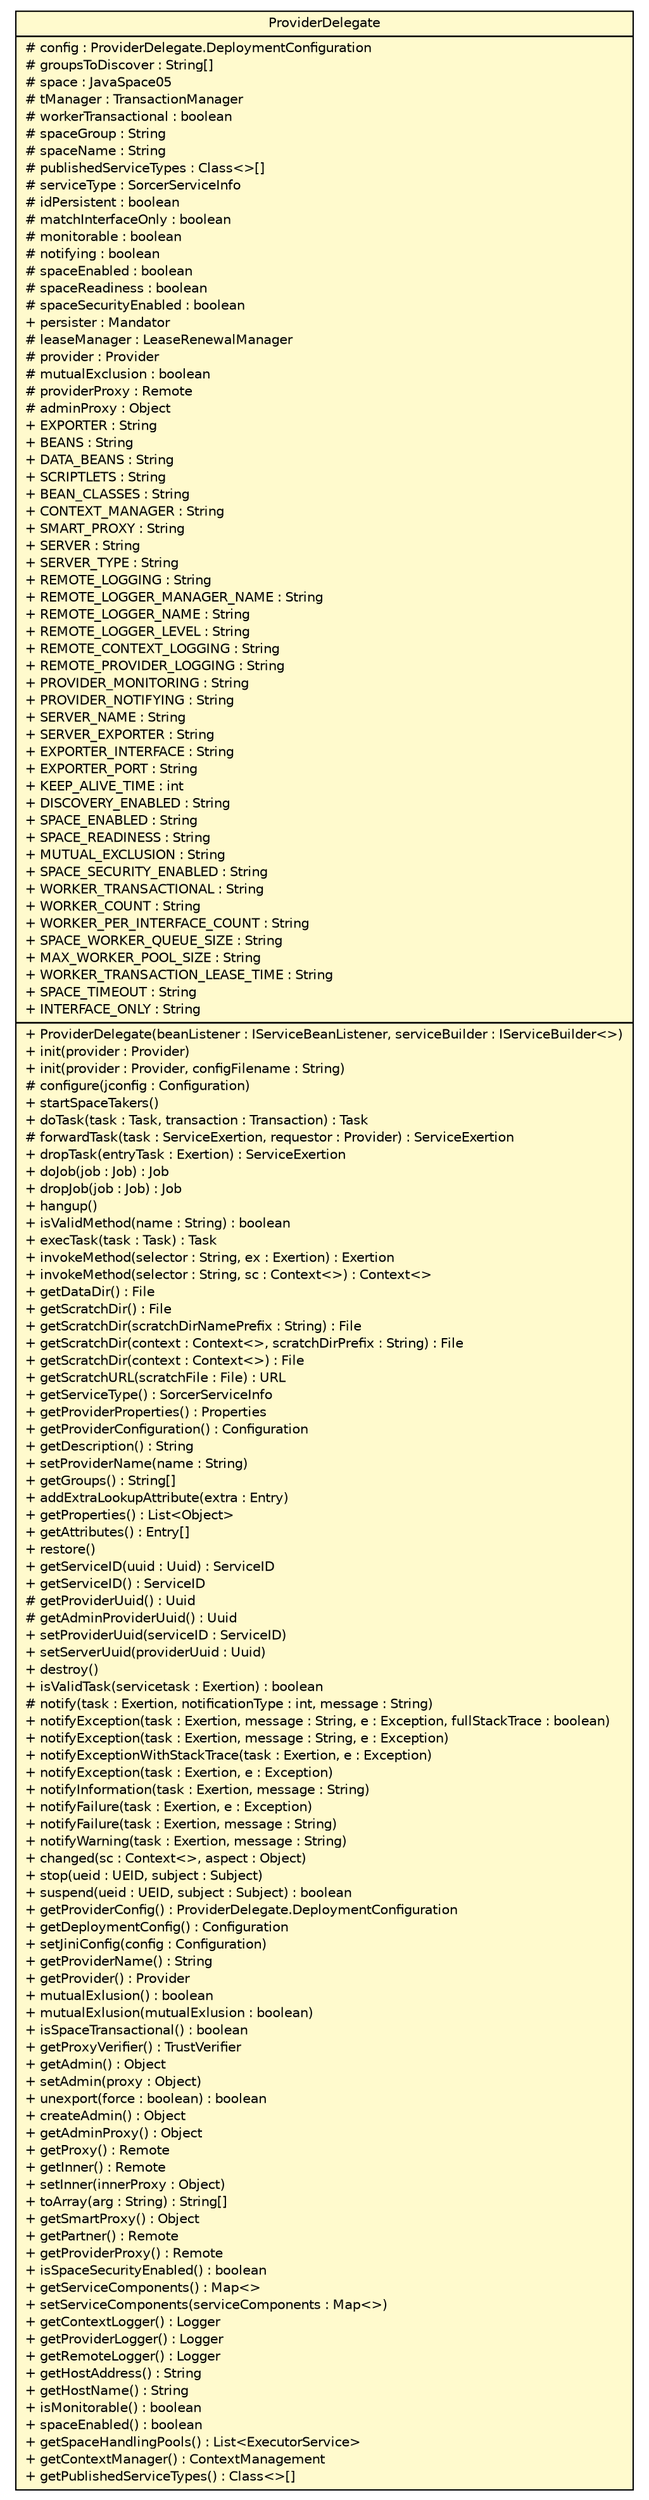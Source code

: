 #!/usr/local/bin/dot
#
# Class diagram 
# Generated by UMLGraph version R5_6 (http://www.umlgraph.org/)
#

digraph G {
	edge [fontname="Helvetica",fontsize=10,labelfontname="Helvetica",labelfontsize=10];
	node [fontname="Helvetica",fontsize=10,shape=plaintext];
	nodesep=0.25;
	ranksep=0.5;
	// sorcer.core.provider.ProviderDelegate
	c404387 [label=<<table title="sorcer.core.provider.ProviderDelegate" border="0" cellborder="1" cellspacing="0" cellpadding="2" port="p" bgcolor="lemonChiffon" href="./ProviderDelegate.html">
		<tr><td><table border="0" cellspacing="0" cellpadding="1">
<tr><td align="center" balign="center"> ProviderDelegate </td></tr>
		</table></td></tr>
		<tr><td><table border="0" cellspacing="0" cellpadding="1">
<tr><td align="left" balign="left"> # config : ProviderDelegate.DeploymentConfiguration </td></tr>
<tr><td align="left" balign="left"> # groupsToDiscover : String[] </td></tr>
<tr><td align="left" balign="left"> # space : JavaSpace05 </td></tr>
<tr><td align="left" balign="left"> # tManager : TransactionManager </td></tr>
<tr><td align="left" balign="left"> # workerTransactional : boolean </td></tr>
<tr><td align="left" balign="left"> # spaceGroup : String </td></tr>
<tr><td align="left" balign="left"> # spaceName : String </td></tr>
<tr><td align="left" balign="left"> # publishedServiceTypes : Class&lt;&gt;[] </td></tr>
<tr><td align="left" balign="left"> # serviceType : SorcerServiceInfo </td></tr>
<tr><td align="left" balign="left"> # idPersistent : boolean </td></tr>
<tr><td align="left" balign="left"> # matchInterfaceOnly : boolean </td></tr>
<tr><td align="left" balign="left"> # monitorable : boolean </td></tr>
<tr><td align="left" balign="left"> # notifying : boolean </td></tr>
<tr><td align="left" balign="left"> # spaceEnabled : boolean </td></tr>
<tr><td align="left" balign="left"> # spaceReadiness : boolean </td></tr>
<tr><td align="left" balign="left"> # spaceSecurityEnabled : boolean </td></tr>
<tr><td align="left" balign="left"> + persister : Mandator </td></tr>
<tr><td align="left" balign="left"> # leaseManager : LeaseRenewalManager </td></tr>
<tr><td align="left" balign="left"> # provider : Provider </td></tr>
<tr><td align="left" balign="left"> # mutualExclusion : boolean </td></tr>
<tr><td align="left" balign="left"> # providerProxy : Remote </td></tr>
<tr><td align="left" balign="left"> # adminProxy : Object </td></tr>
<tr><td align="left" balign="left"> + EXPORTER : String </td></tr>
<tr><td align="left" balign="left"> + BEANS : String </td></tr>
<tr><td align="left" balign="left"> + DATA_BEANS : String </td></tr>
<tr><td align="left" balign="left"> + SCRIPTLETS : String </td></tr>
<tr><td align="left" balign="left"> + BEAN_CLASSES : String </td></tr>
<tr><td align="left" balign="left"> + CONTEXT_MANAGER : String </td></tr>
<tr><td align="left" balign="left"> + SMART_PROXY : String </td></tr>
<tr><td align="left" balign="left"> + SERVER : String </td></tr>
<tr><td align="left" balign="left"> + SERVER_TYPE : String </td></tr>
<tr><td align="left" balign="left"> + REMOTE_LOGGING : String </td></tr>
<tr><td align="left" balign="left"> + REMOTE_LOGGER_MANAGER_NAME : String </td></tr>
<tr><td align="left" balign="left"> + REMOTE_LOGGER_NAME : String </td></tr>
<tr><td align="left" balign="left"> + REMOTE_LOGGER_LEVEL : String </td></tr>
<tr><td align="left" balign="left"> + REMOTE_CONTEXT_LOGGING : String </td></tr>
<tr><td align="left" balign="left"> + REMOTE_PROVIDER_LOGGING : String </td></tr>
<tr><td align="left" balign="left"> + PROVIDER_MONITORING : String </td></tr>
<tr><td align="left" balign="left"> + PROVIDER_NOTIFYING : String </td></tr>
<tr><td align="left" balign="left"> + SERVER_NAME : String </td></tr>
<tr><td align="left" balign="left"> + SERVER_EXPORTER : String </td></tr>
<tr><td align="left" balign="left"> + EXPORTER_INTERFACE : String </td></tr>
<tr><td align="left" balign="left"> + EXPORTER_PORT : String </td></tr>
<tr><td align="left" balign="left"> + KEEP_ALIVE_TIME : int </td></tr>
<tr><td align="left" balign="left"> + DISCOVERY_ENABLED : String </td></tr>
<tr><td align="left" balign="left"> + SPACE_ENABLED : String </td></tr>
<tr><td align="left" balign="left"> + SPACE_READINESS : String </td></tr>
<tr><td align="left" balign="left"> + MUTUAL_EXCLUSION : String </td></tr>
<tr><td align="left" balign="left"> + SPACE_SECURITY_ENABLED : String </td></tr>
<tr><td align="left" balign="left"> + WORKER_TRANSACTIONAL : String </td></tr>
<tr><td align="left" balign="left"> + WORKER_COUNT : String </td></tr>
<tr><td align="left" balign="left"> + WORKER_PER_INTERFACE_COUNT : String </td></tr>
<tr><td align="left" balign="left"> + SPACE_WORKER_QUEUE_SIZE : String </td></tr>
<tr><td align="left" balign="left"> + MAX_WORKER_POOL_SIZE : String </td></tr>
<tr><td align="left" balign="left"> + WORKER_TRANSACTION_LEASE_TIME : String </td></tr>
<tr><td align="left" balign="left"> + SPACE_TIMEOUT : String </td></tr>
<tr><td align="left" balign="left"> + INTERFACE_ONLY : String </td></tr>
		</table></td></tr>
		<tr><td><table border="0" cellspacing="0" cellpadding="1">
<tr><td align="left" balign="left"> + ProviderDelegate(beanListener : IServiceBeanListener, serviceBuilder : IServiceBuilder&lt;&gt;) </td></tr>
<tr><td align="left" balign="left"> + init(provider : Provider) </td></tr>
<tr><td align="left" balign="left"> + init(provider : Provider, configFilename : String) </td></tr>
<tr><td align="left" balign="left"> # configure(jconfig : Configuration) </td></tr>
<tr><td align="left" balign="left"> + startSpaceTakers() </td></tr>
<tr><td align="left" balign="left"> + doTask(task : Task, transaction : Transaction) : Task </td></tr>
<tr><td align="left" balign="left"> # forwardTask(task : ServiceExertion, requestor : Provider) : ServiceExertion </td></tr>
<tr><td align="left" balign="left"> + dropTask(entryTask : Exertion) : ServiceExertion </td></tr>
<tr><td align="left" balign="left"> + doJob(job : Job) : Job </td></tr>
<tr><td align="left" balign="left"> + dropJob(job : Job) : Job </td></tr>
<tr><td align="left" balign="left"> + hangup() </td></tr>
<tr><td align="left" balign="left"> + isValidMethod(name : String) : boolean </td></tr>
<tr><td align="left" balign="left"> + execTask(task : Task) : Task </td></tr>
<tr><td align="left" balign="left"> + invokeMethod(selector : String, ex : Exertion) : Exertion </td></tr>
<tr><td align="left" balign="left"> + invokeMethod(selector : String, sc : Context&lt;&gt;) : Context&lt;&gt; </td></tr>
<tr><td align="left" balign="left"> + getDataDir() : File </td></tr>
<tr><td align="left" balign="left"> + getScratchDir() : File </td></tr>
<tr><td align="left" balign="left"> + getScratchDir(scratchDirNamePrefix : String) : File </td></tr>
<tr><td align="left" balign="left"> + getScratchDir(context : Context&lt;&gt;, scratchDirPrefix : String) : File </td></tr>
<tr><td align="left" balign="left"> + getScratchDir(context : Context&lt;&gt;) : File </td></tr>
<tr><td align="left" balign="left"> + getScratchURL(scratchFile : File) : URL </td></tr>
<tr><td align="left" balign="left"> + getServiceType() : SorcerServiceInfo </td></tr>
<tr><td align="left" balign="left"> + getProviderProperties() : Properties </td></tr>
<tr><td align="left" balign="left"> + getProviderConfiguration() : Configuration </td></tr>
<tr><td align="left" balign="left"> + getDescription() : String </td></tr>
<tr><td align="left" balign="left"> + setProviderName(name : String) </td></tr>
<tr><td align="left" balign="left"> + getGroups() : String[] </td></tr>
<tr><td align="left" balign="left"> + addExtraLookupAttribute(extra : Entry) </td></tr>
<tr><td align="left" balign="left"> + getProperties() : List&lt;Object&gt; </td></tr>
<tr><td align="left" balign="left"> + getAttributes() : Entry[] </td></tr>
<tr><td align="left" balign="left"> + restore() </td></tr>
<tr><td align="left" balign="left"> + getServiceID(uuid : Uuid) : ServiceID </td></tr>
<tr><td align="left" balign="left"> + getServiceID() : ServiceID </td></tr>
<tr><td align="left" balign="left"> # getProviderUuid() : Uuid </td></tr>
<tr><td align="left" balign="left"> # getAdminProviderUuid() : Uuid </td></tr>
<tr><td align="left" balign="left"> + setProviderUuid(serviceID : ServiceID) </td></tr>
<tr><td align="left" balign="left"> + setServerUuid(providerUuid : Uuid) </td></tr>
<tr><td align="left" balign="left"> + destroy() </td></tr>
<tr><td align="left" balign="left"> + isValidTask(servicetask : Exertion) : boolean </td></tr>
<tr><td align="left" balign="left"> # notify(task : Exertion, notificationType : int, message : String) </td></tr>
<tr><td align="left" balign="left"> + notifyException(task : Exertion, message : String, e : Exception, fullStackTrace : boolean) </td></tr>
<tr><td align="left" balign="left"> + notifyException(task : Exertion, message : String, e : Exception) </td></tr>
<tr><td align="left" balign="left"> + notifyExceptionWithStackTrace(task : Exertion, e : Exception) </td></tr>
<tr><td align="left" balign="left"> + notifyException(task : Exertion, e : Exception) </td></tr>
<tr><td align="left" balign="left"> + notifyInformation(task : Exertion, message : String) </td></tr>
<tr><td align="left" balign="left"> + notifyFailure(task : Exertion, e : Exception) </td></tr>
<tr><td align="left" balign="left"> + notifyFailure(task : Exertion, message : String) </td></tr>
<tr><td align="left" balign="left"> + notifyWarning(task : Exertion, message : String) </td></tr>
<tr><td align="left" balign="left"> + changed(sc : Context&lt;&gt;, aspect : Object) </td></tr>
<tr><td align="left" balign="left"> + stop(ueid : UEID, subject : Subject) </td></tr>
<tr><td align="left" balign="left"> + suspend(ueid : UEID, subject : Subject) : boolean </td></tr>
<tr><td align="left" balign="left"> + getProviderConfig() : ProviderDelegate.DeploymentConfiguration </td></tr>
<tr><td align="left" balign="left"> + getDeploymentConfig() : Configuration </td></tr>
<tr><td align="left" balign="left"> + setJiniConfig(config : Configuration) </td></tr>
<tr><td align="left" balign="left"> + getProviderName() : String </td></tr>
<tr><td align="left" balign="left"> + getProvider() : Provider </td></tr>
<tr><td align="left" balign="left"> + mutualExlusion() : boolean </td></tr>
<tr><td align="left" balign="left"> + mutualExlusion(mutualExlusion : boolean) </td></tr>
<tr><td align="left" balign="left"> + isSpaceTransactional() : boolean </td></tr>
<tr><td align="left" balign="left"> + getProxyVerifier() : TrustVerifier </td></tr>
<tr><td align="left" balign="left"> + getAdmin() : Object </td></tr>
<tr><td align="left" balign="left"> + setAdmin(proxy : Object) </td></tr>
<tr><td align="left" balign="left"> + unexport(force : boolean) : boolean </td></tr>
<tr><td align="left" balign="left"> + createAdmin() : Object </td></tr>
<tr><td align="left" balign="left"> + getAdminProxy() : Object </td></tr>
<tr><td align="left" balign="left"> + getProxy() : Remote </td></tr>
<tr><td align="left" balign="left"> + getInner() : Remote </td></tr>
<tr><td align="left" balign="left"> + setInner(innerProxy : Object) </td></tr>
<tr><td align="left" balign="left"> + toArray(arg : String) : String[] </td></tr>
<tr><td align="left" balign="left"> + getSmartProxy() : Object </td></tr>
<tr><td align="left" balign="left"> + getPartner() : Remote </td></tr>
<tr><td align="left" balign="left"> + getProviderProxy() : Remote </td></tr>
<tr><td align="left" balign="left"> + isSpaceSecurityEnabled() : boolean </td></tr>
<tr><td align="left" balign="left"> + getServiceComponents() : Map&lt;&gt; </td></tr>
<tr><td align="left" balign="left"> + setServiceComponents(serviceComponents : Map&lt;&gt;) </td></tr>
<tr><td align="left" balign="left"> + getContextLogger() : Logger </td></tr>
<tr><td align="left" balign="left"> + getProviderLogger() : Logger </td></tr>
<tr><td align="left" balign="left"> + getRemoteLogger() : Logger </td></tr>
<tr><td align="left" balign="left"> + getHostAddress() : String </td></tr>
<tr><td align="left" balign="left"> + getHostName() : String </td></tr>
<tr><td align="left" balign="left"> + isMonitorable() : boolean </td></tr>
<tr><td align="left" balign="left"> + spaceEnabled() : boolean </td></tr>
<tr><td align="left" balign="left"> + getSpaceHandlingPools() : List&lt;ExecutorService&gt; </td></tr>
<tr><td align="left" balign="left"> + getContextManager() : ContextManagement </td></tr>
<tr><td align="left" balign="left"> + getPublishedServiceTypes() : Class&lt;&gt;[] </td></tr>
		</table></td></tr>
		</table>>, URL="./ProviderDelegate.html", fontname="Helvetica", fontcolor="black", fontsize=10.0];
}

